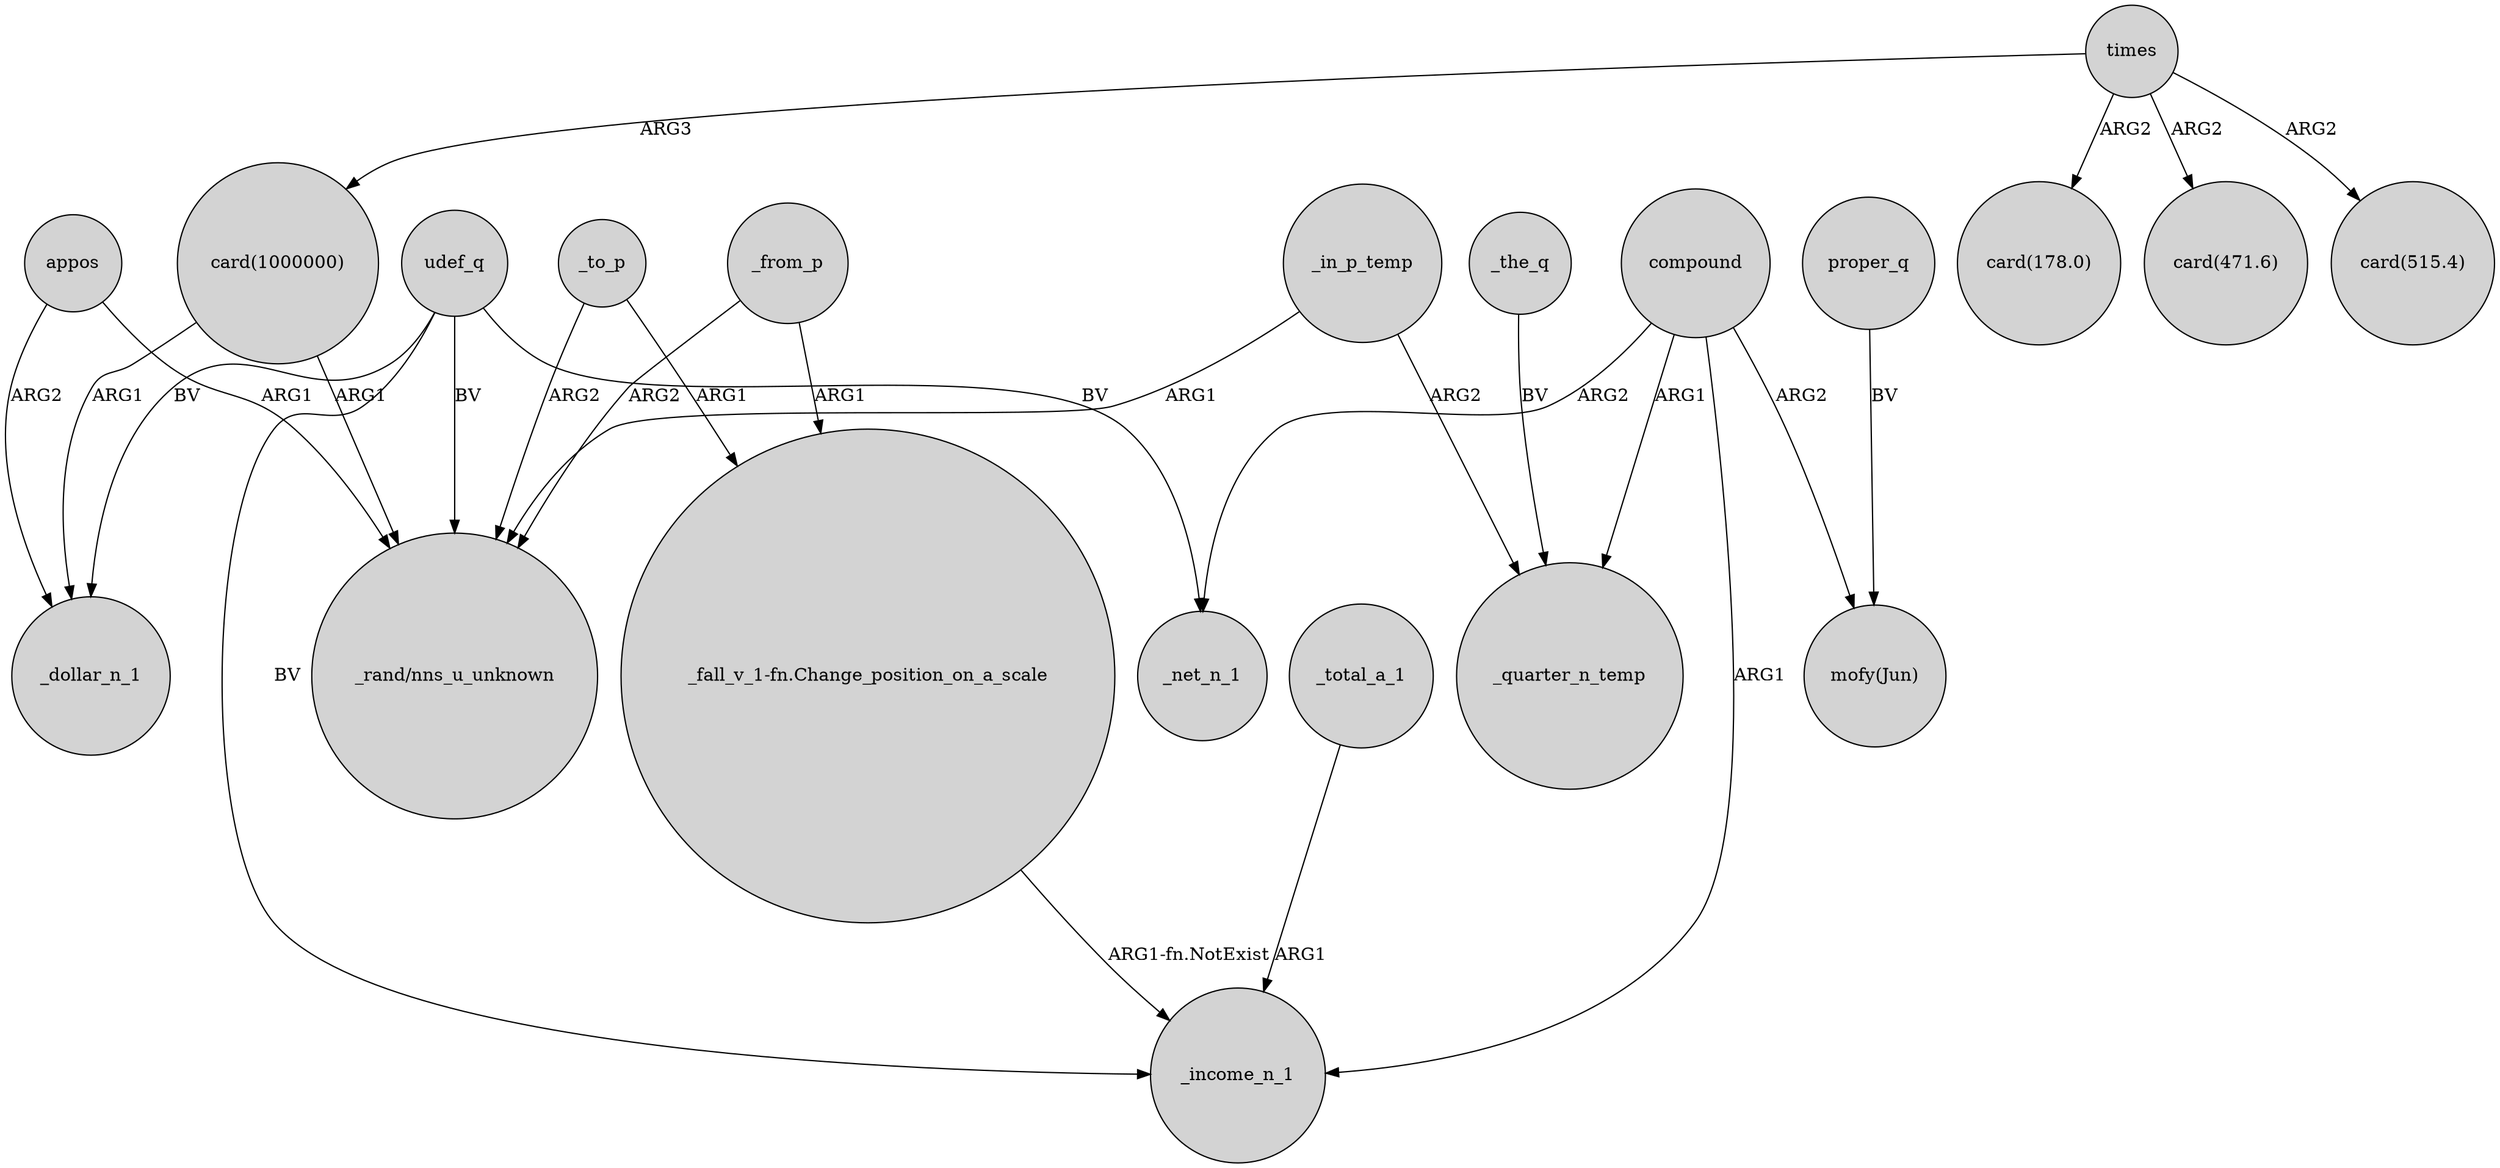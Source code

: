 digraph {
	node [shape=circle style=filled]
	appos -> _dollar_n_1 [label=ARG2]
	"card(1000000)" -> _dollar_n_1 [label=ARG1]
	"_fall_v_1-fn.Change_position_on_a_scale" -> _income_n_1 [label="ARG1-fn.NotExist"]
	times -> "card(178.0)" [label=ARG2]
	compound -> _income_n_1 [label=ARG1]
	times -> "card(471.6)" [label=ARG2]
	_from_p -> "_fall_v_1-fn.Change_position_on_a_scale" [label=ARG1]
	appos -> "_rand/nns_u_unknown" [label=ARG1]
	_the_q -> _quarter_n_temp [label=BV]
	proper_q -> "mofy(Jun)" [label=BV]
	udef_q -> "_rand/nns_u_unknown" [label=BV]
	_in_p_temp -> "_rand/nns_u_unknown" [label=ARG1]
	times -> "card(515.4)" [label=ARG2]
	_from_p -> "_rand/nns_u_unknown" [label=ARG2]
	_in_p_temp -> _quarter_n_temp [label=ARG2]
	compound -> _net_n_1 [label=ARG2]
	compound -> _quarter_n_temp [label=ARG1]
	times -> "card(1000000)" [label=ARG3]
	"card(1000000)" -> "_rand/nns_u_unknown" [label=ARG1]
	udef_q -> _net_n_1 [label=BV]
	_total_a_1 -> _income_n_1 [label=ARG1]
	compound -> "mofy(Jun)" [label=ARG2]
	_to_p -> "_rand/nns_u_unknown" [label=ARG2]
	_to_p -> "_fall_v_1-fn.Change_position_on_a_scale" [label=ARG1]
	udef_q -> _dollar_n_1 [label=BV]
	udef_q -> _income_n_1 [label=BV]
}
